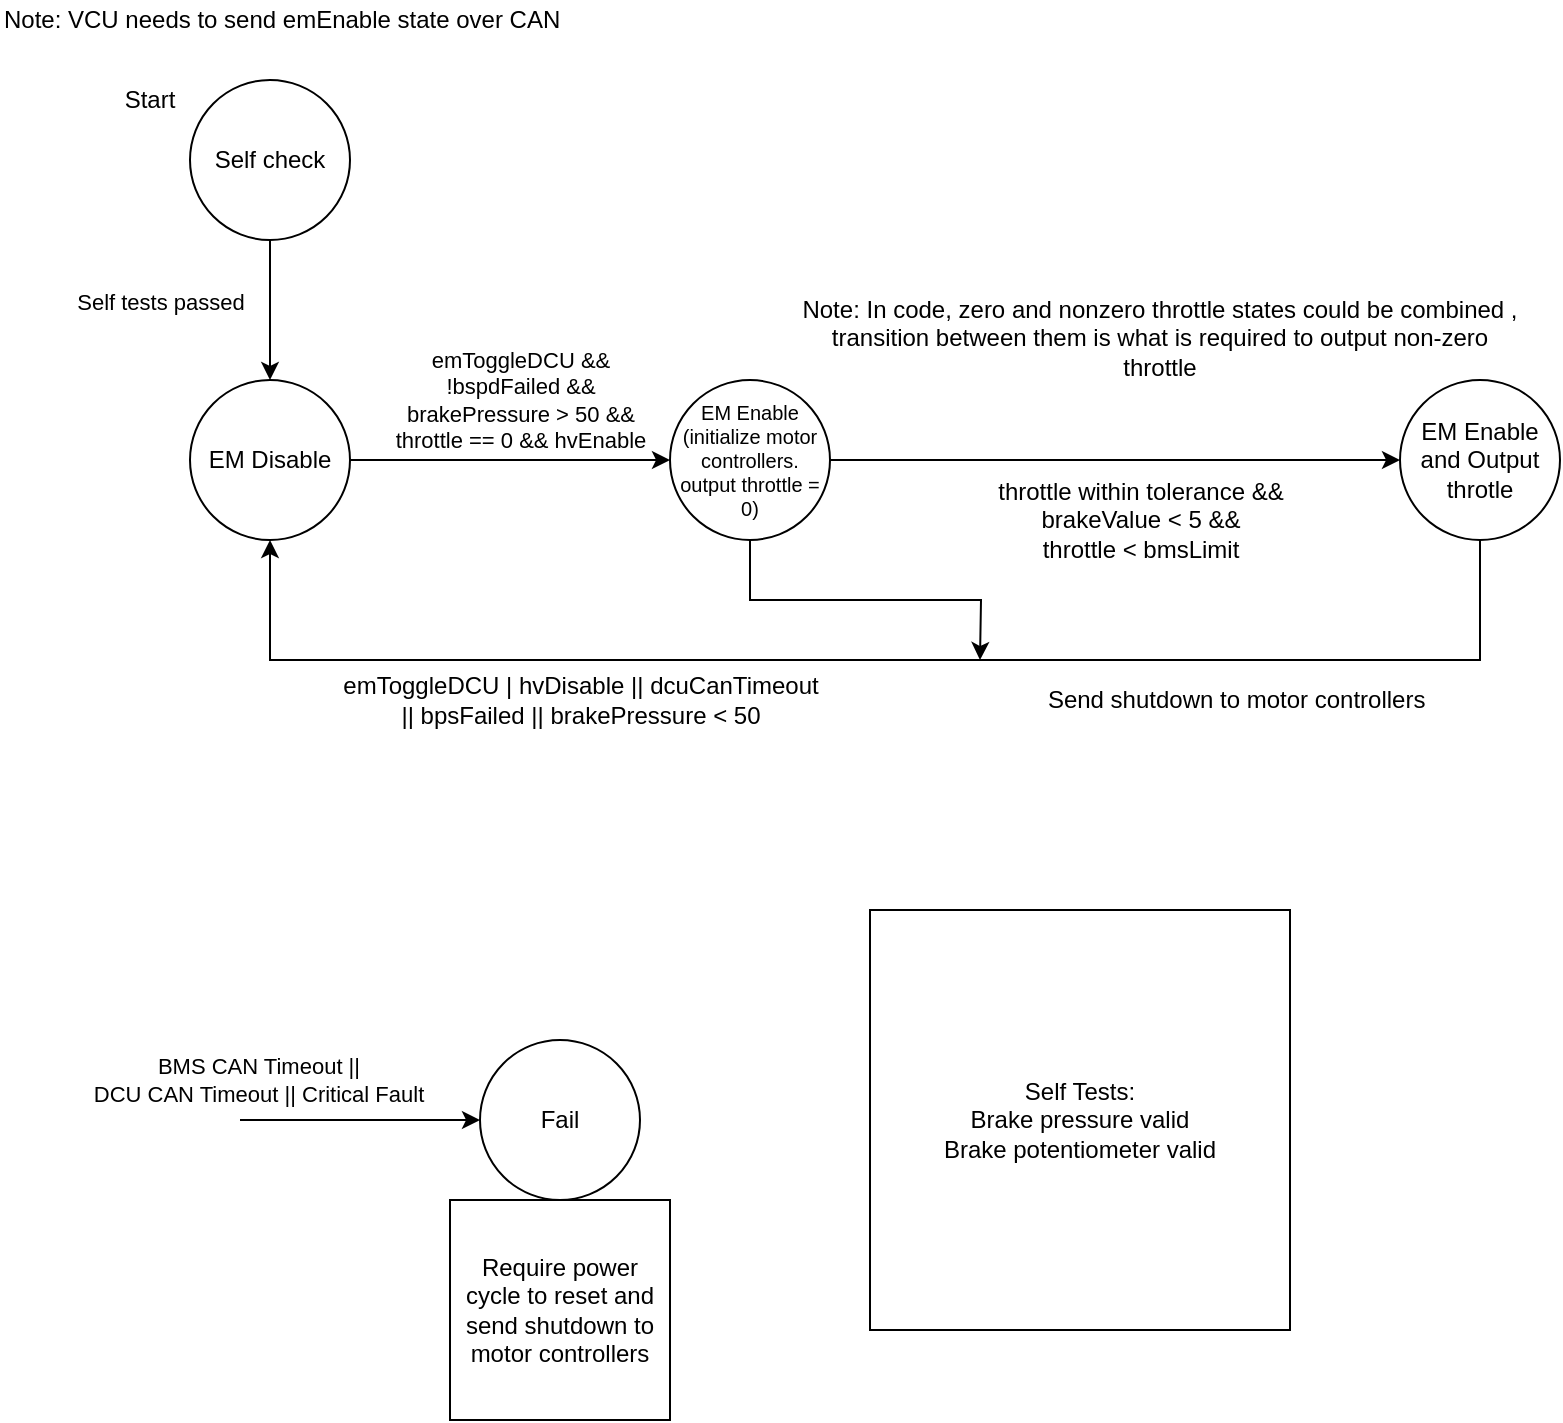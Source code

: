 <mxfile version="13.3.5" type="device"><diagram id="7cf35c29-79e1-e6e5-ea94-f9ebd5032054" name="Page-1"><mxGraphModel dx="925" dy="602" grid="1" gridSize="10" guides="1" tooltips="1" connect="1" arrows="1" fold="1" page="1" pageScale="1" pageWidth="850" pageHeight="1100" math="0" shadow="0"><root><mxCell id="0"/><mxCell id="1" parent="0"/><mxCell id="7bb6bacb7300f7ad-1" value="EM Disable" style="ellipse;whiteSpace=wrap;html=1;aspect=fixed;" parent="1" vertex="1"><mxGeometry x="105" y="230" width="80" height="80" as="geometry"/></mxCell><mxCell id="7bb6bacb7300f7ad-2" value="EM Enable (initialize motor controllers. output throttle = 0)" style="ellipse;whiteSpace=wrap;html=1;aspect=fixed;fontSize=10;" parent="1" vertex="1"><mxGeometry x="345" y="230" width="80" height="80" as="geometry"/></mxCell><mxCell id="7bb6bacb7300f7ad-4" value="emToggleDCU &amp;amp;&amp;amp;&lt;div&gt;!bspdFailed &amp;amp;&amp;amp;&lt;/div&gt;&lt;div&gt;brakePressure &amp;gt; 50 &amp;amp;&amp;amp;&lt;/div&gt;&lt;div&gt;throttle == 0 &amp;amp;&amp;amp; hvEnable&lt;/div&gt;" style="edgeStyle=orthogonalEdgeStyle;rounded=0;html=1;jettySize=auto;orthogonalLoop=1;labelBackgroundColor=none;" parent="1" source="7bb6bacb7300f7ad-1" target="7bb6bacb7300f7ad-2" edge="1"><mxGeometry x="0.062" y="30" relative="1" as="geometry"><mxPoint as="offset"/></mxGeometry></mxCell><mxCell id="7bb6bacb7300f7ad-6" style="edgeStyle=orthogonalEdgeStyle;rounded=0;html=1;jettySize=auto;orthogonalLoop=1;entryX=0.5;entryY=1;exitX=0.5;exitY=1;" parent="1" source="7bb6bacb7300f7ad-8" target="7bb6bacb7300f7ad-1" edge="1"><mxGeometry relative="1" as="geometry"><mxPoint x="145" y="380" as="targetPoint"/><Array as="points"><mxPoint x="750" y="370"/><mxPoint x="145" y="370"/></Array><mxPoint x="385" y="360" as="sourcePoint"/></mxGeometry></mxCell><mxCell id="7bb6bacb7300f7ad-7" value="emToggleDCU | hvDisable || dcuCanTimeout&lt;div&gt;|| bpsFailed || brakePressure &amp;lt; 50&lt;/div&gt;" style="text;html=1;resizable=0;points=[];align=center;verticalAlign=middle;labelBackgroundColor=none;" parent="7bb6bacb7300f7ad-6" vertex="1" connectable="0"><mxGeometry x="-0.1" y="-1" relative="1" as="geometry"><mxPoint x="-184.18" y="21" as="offset"/></mxGeometry></mxCell><mxCell id="7bb6bacb7300f7ad-8" value="EM Enable and Output throtle" style="ellipse;whiteSpace=wrap;html=1;aspect=fixed;" parent="1" vertex="1"><mxGeometry x="710" y="230" width="80" height="80" as="geometry"/></mxCell><mxCell id="6542efdcc25296a7-1" style="edgeStyle=orthogonalEdgeStyle;rounded=0;html=1;exitX=1;exitY=0.5;entryX=0;entryY=0.5;jettySize=auto;orthogonalLoop=1;" parent="1" source="7bb6bacb7300f7ad-2" target="7bb6bacb7300f7ad-8" edge="1"><mxGeometry relative="1" as="geometry"/></mxCell><mxCell id="6542efdcc25296a7-2" value="throttle within tolerance &amp;amp;&amp;amp;&lt;div&gt;brakeValue &amp;lt; 5 &amp;amp;&amp;amp;&lt;br&gt;&lt;/div&gt;&lt;div&gt;throttle &amp;lt; bmsLimit&lt;/div&gt;" style="text;html=1;resizable=0;points=[];align=center;verticalAlign=middle;labelBackgroundColor=none;" parent="6542efdcc25296a7-1" vertex="1" connectable="0"><mxGeometry x="-0.161" relative="1" as="geometry"><mxPoint x="35" y="30" as="offset"/></mxGeometry></mxCell><mxCell id="6542efdcc25296a7-10" value="Note: VCU needs to send emEnable state over CAN" style="text;html=1;resizable=0;points=[];autosize=1;align=left;verticalAlign=top;spacingTop=-4;" parent="1" vertex="1"><mxGeometry x="10" y="40" width="290" height="20" as="geometry"/></mxCell><mxCell id="452395eb7ab895c5-1" value="Start" style="text;html=1;strokeColor=none;fillColor=none;align=center;verticalAlign=middle;whiteSpace=wrap;rounded=0;" parent="1" vertex="1"><mxGeometry x="65" y="80" width="40" height="20" as="geometry"/></mxCell><mxCell id="4937cc4d721978a1-2" value="Fail" style="ellipse;whiteSpace=wrap;html=1;aspect=fixed;" parent="1" vertex="1"><mxGeometry x="250" y="560" width="80" height="80" as="geometry"/></mxCell><mxCell id="4937cc4d721978a1-3" value="Require power cycle to reset and send shutdown to motor controllers" style="whiteSpace=wrap;html=1;aspect=fixed;" parent="1" vertex="1"><mxGeometry x="235" y="640" width="110" height="110" as="geometry"/></mxCell><mxCell id="4937cc4d721978a1-5" value="BMS CAN Timeout || &lt;br&gt;DCU CAN Timeout || Critical Fault" style="endArrow=classic;html=1;entryX=0;entryY=0.5;labelBackgroundColor=none;" parent="1" target="4937cc4d721978a1-2" edge="1"><mxGeometry x="-0.833" y="20" width="50" height="50" relative="1" as="geometry"><mxPoint x="130" y="600" as="sourcePoint"/><mxPoint x="250" y="575" as="targetPoint"/><mxPoint x="-1" as="offset"/></mxGeometry></mxCell><mxCell id="4937cc4d721978a1-9" style="edgeStyle=orthogonalEdgeStyle;rounded=0;html=1;exitX=0.5;exitY=1;jettySize=auto;orthogonalLoop=1;" parent="1" source="7bb6bacb7300f7ad-2" edge="1"><mxGeometry relative="1" as="geometry"><mxPoint x="500" y="370" as="targetPoint"/></mxGeometry></mxCell><mxCell id="7f6aac4402906150-1" value="Self check" style="ellipse;whiteSpace=wrap;html=1;aspect=fixed;" parent="1" vertex="1"><mxGeometry x="105" y="80" width="80" height="80" as="geometry"/></mxCell><mxCell id="7f6aac4402906150-3" value="Self tests passed" style="endArrow=classic;html=1;exitX=0.5;exitY=1;entryX=0.5;entryY=0;exitDx=0;exitDy=0;labelBackgroundColor=none;" parent="1" source="7f6aac4402906150-1" target="7bb6bacb7300f7ad-1" edge="1"><mxGeometry x="-0.143" y="-55" width="50" height="50" relative="1" as="geometry"><mxPoint x="590" y="560" as="sourcePoint"/><mxPoint x="670.009" y="559.137" as="targetPoint"/><mxPoint y="1" as="offset"/></mxGeometry></mxCell><mxCell id="7f6aac4402906150-5" value="Self Tests:&lt;br&gt;Brake pressure valid&lt;br&gt;Brake potentiometer valid&lt;br&gt;" style="whiteSpace=wrap;html=1;aspect=fixed;" parent="1" vertex="1"><mxGeometry x="445" y="495" width="210" height="210" as="geometry"/></mxCell><mxCell id="7f6aac4402906150-6" value="Send shutdown to motor controllers&amp;nbsp;" style="text;html=1;strokeColor=none;fillColor=none;align=center;verticalAlign=middle;whiteSpace=wrap;rounded=0;" parent="1" vertex="1"><mxGeometry x="530" y="360" width="200" height="60" as="geometry"/></mxCell><mxCell id="fb69cf995596aa8-2" value="Note: In code, zero and nonzero throttle states could be combined , transition between them is what is required to output non-zero throttle" style="text;html=1;strokeColor=none;fillColor=none;align=center;verticalAlign=middle;whiteSpace=wrap;rounded=0;" parent="1" vertex="1"><mxGeometry x="410" y="199" width="360" height="20" as="geometry"/></mxCell></root></mxGraphModel></diagram></mxfile>